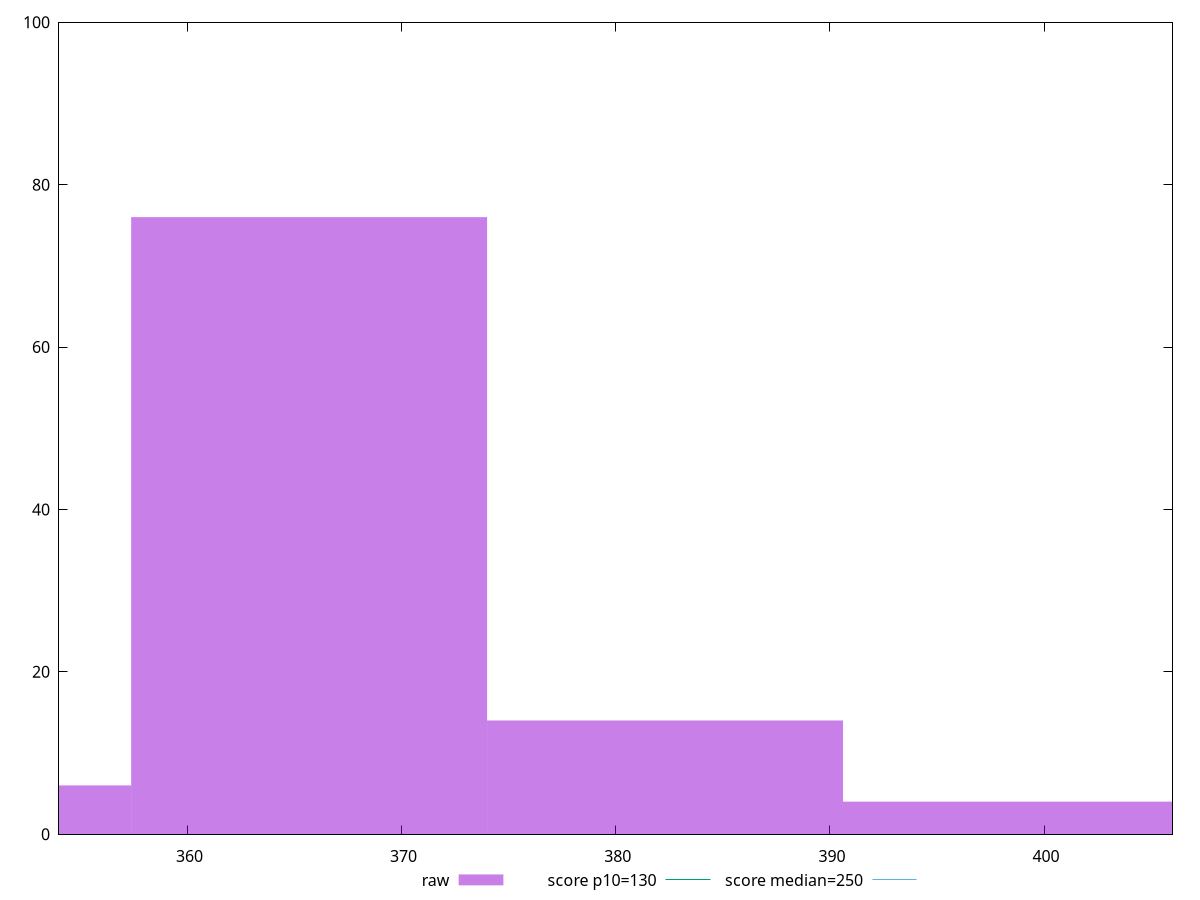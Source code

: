 reset

$raw <<EOF
398.9243533121795 4
349.0588091481571 6
365.6806572028312 76
382.30250525750535 14
EOF

set key outside below
set boxwidth 16.621848054674146
set xrange [354:406]
set yrange [0:100]
set trange [0:100]
set style fill transparent solid 0.5 noborder

set parametric
set terminal svg size 640, 490 enhanced background rgb 'white'
set output "reports/report_00033_2021-03-01T14-23-16.841Z/max-potential-fid/samples/astro-inner-cached/raw/histogram.svg"

plot $raw title "raw" with boxes, \
     130,t title "score p10=130", \
     250,t title "score median=250"

reset
